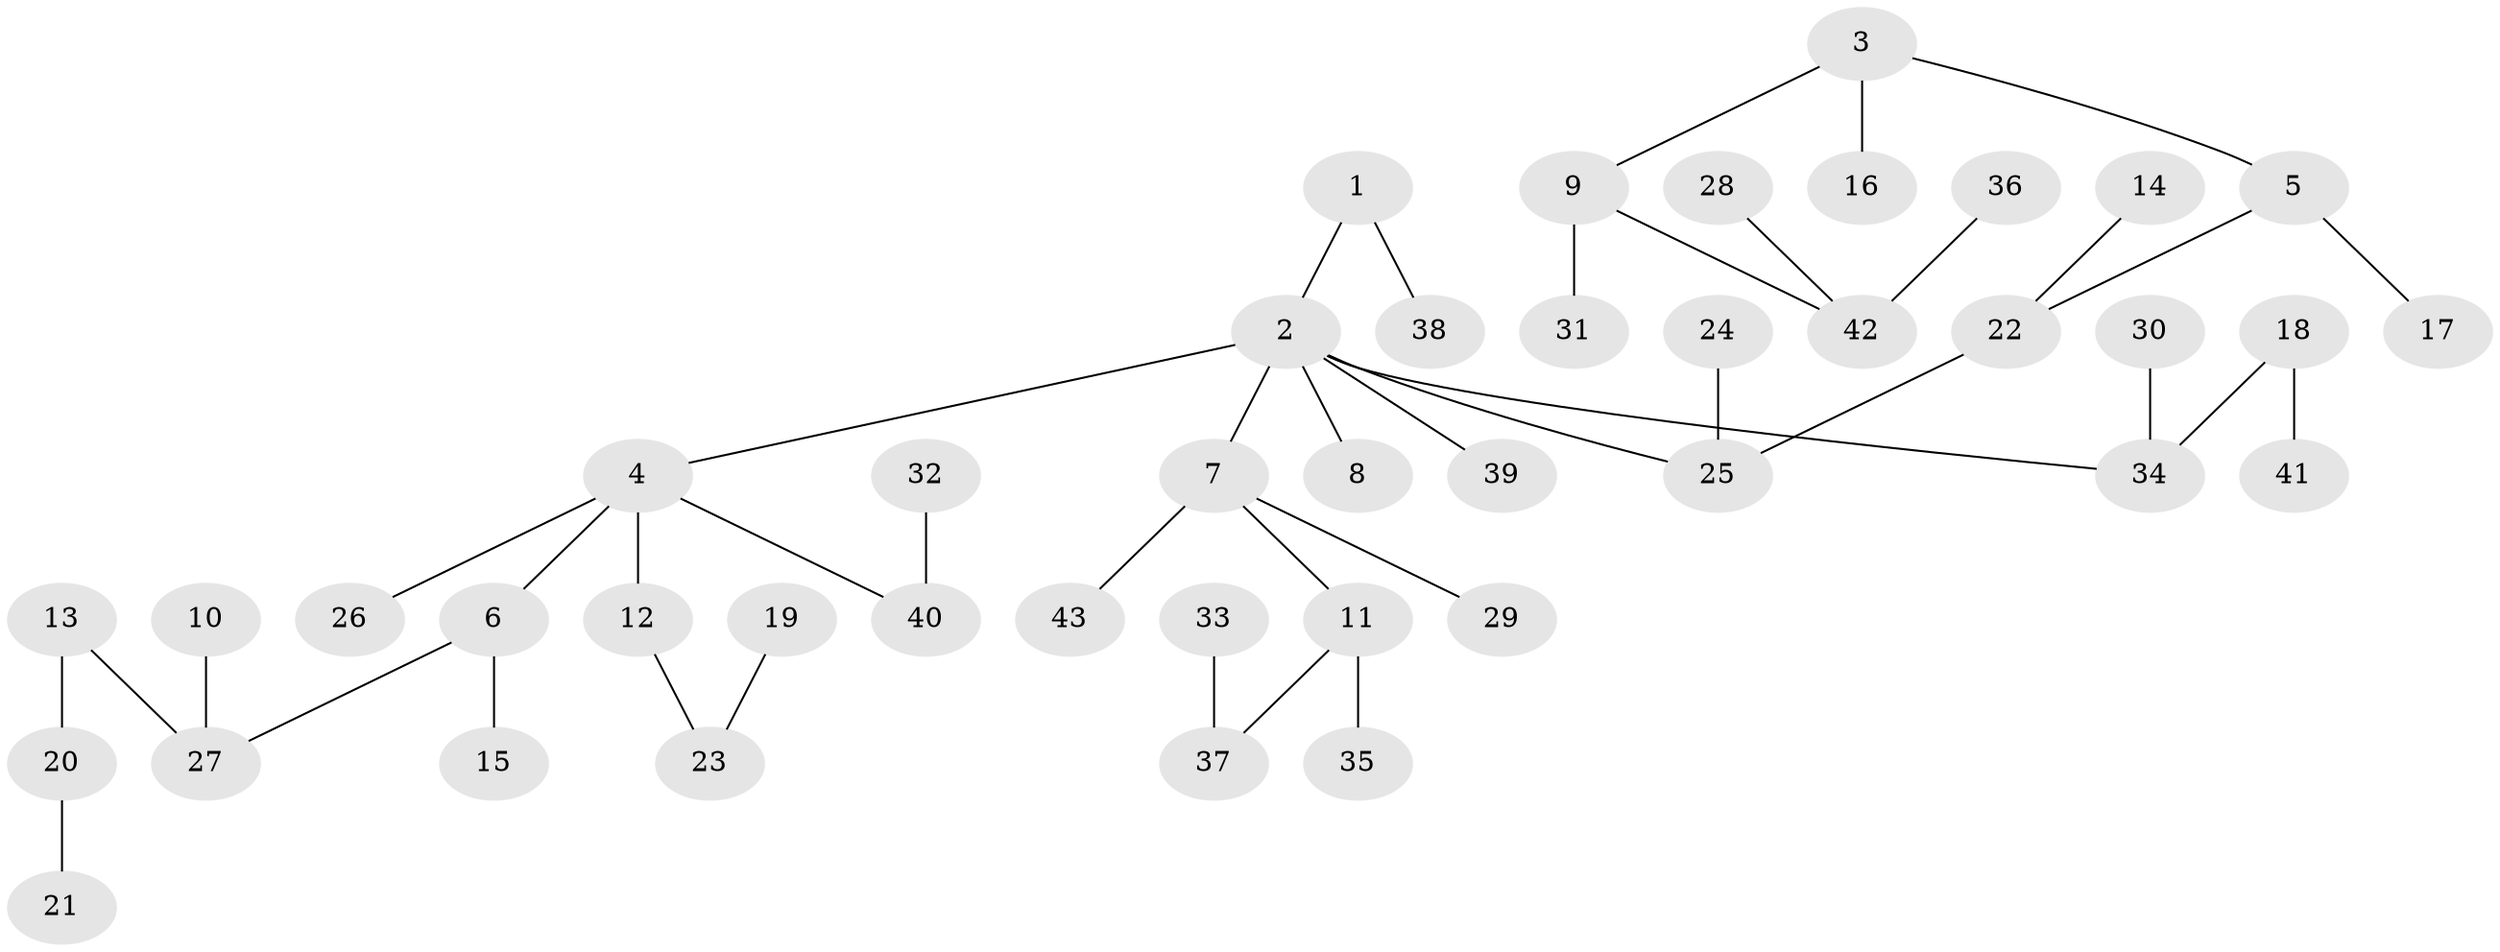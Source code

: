 // original degree distribution, {2: 0.22535211267605634, 7: 0.014084507042253521, 4: 0.1267605633802817, 3: 0.11267605633802817, 5: 0.014084507042253521, 1: 0.5070422535211268}
// Generated by graph-tools (version 1.1) at 2025/37/03/04/25 23:37:26]
// undirected, 43 vertices, 42 edges
graph export_dot {
  node [color=gray90,style=filled];
  1;
  2;
  3;
  4;
  5;
  6;
  7;
  8;
  9;
  10;
  11;
  12;
  13;
  14;
  15;
  16;
  17;
  18;
  19;
  20;
  21;
  22;
  23;
  24;
  25;
  26;
  27;
  28;
  29;
  30;
  31;
  32;
  33;
  34;
  35;
  36;
  37;
  38;
  39;
  40;
  41;
  42;
  43;
  1 -- 2 [weight=1.0];
  1 -- 38 [weight=1.0];
  2 -- 4 [weight=1.0];
  2 -- 7 [weight=1.0];
  2 -- 8 [weight=1.0];
  2 -- 25 [weight=1.0];
  2 -- 34 [weight=1.0];
  2 -- 39 [weight=1.0];
  3 -- 5 [weight=1.0];
  3 -- 9 [weight=1.0];
  3 -- 16 [weight=1.0];
  4 -- 6 [weight=1.0];
  4 -- 12 [weight=1.0];
  4 -- 26 [weight=1.0];
  4 -- 40 [weight=1.0];
  5 -- 17 [weight=1.0];
  5 -- 22 [weight=1.0];
  6 -- 15 [weight=1.0];
  6 -- 27 [weight=1.0];
  7 -- 11 [weight=1.0];
  7 -- 29 [weight=1.0];
  7 -- 43 [weight=1.0];
  9 -- 31 [weight=1.0];
  9 -- 42 [weight=1.0];
  10 -- 27 [weight=1.0];
  11 -- 35 [weight=1.0];
  11 -- 37 [weight=1.0];
  12 -- 23 [weight=1.0];
  13 -- 20 [weight=1.0];
  13 -- 27 [weight=1.0];
  14 -- 22 [weight=1.0];
  18 -- 34 [weight=1.0];
  18 -- 41 [weight=1.0];
  19 -- 23 [weight=1.0];
  20 -- 21 [weight=1.0];
  22 -- 25 [weight=1.0];
  24 -- 25 [weight=1.0];
  28 -- 42 [weight=1.0];
  30 -- 34 [weight=1.0];
  32 -- 40 [weight=1.0];
  33 -- 37 [weight=1.0];
  36 -- 42 [weight=1.0];
}
